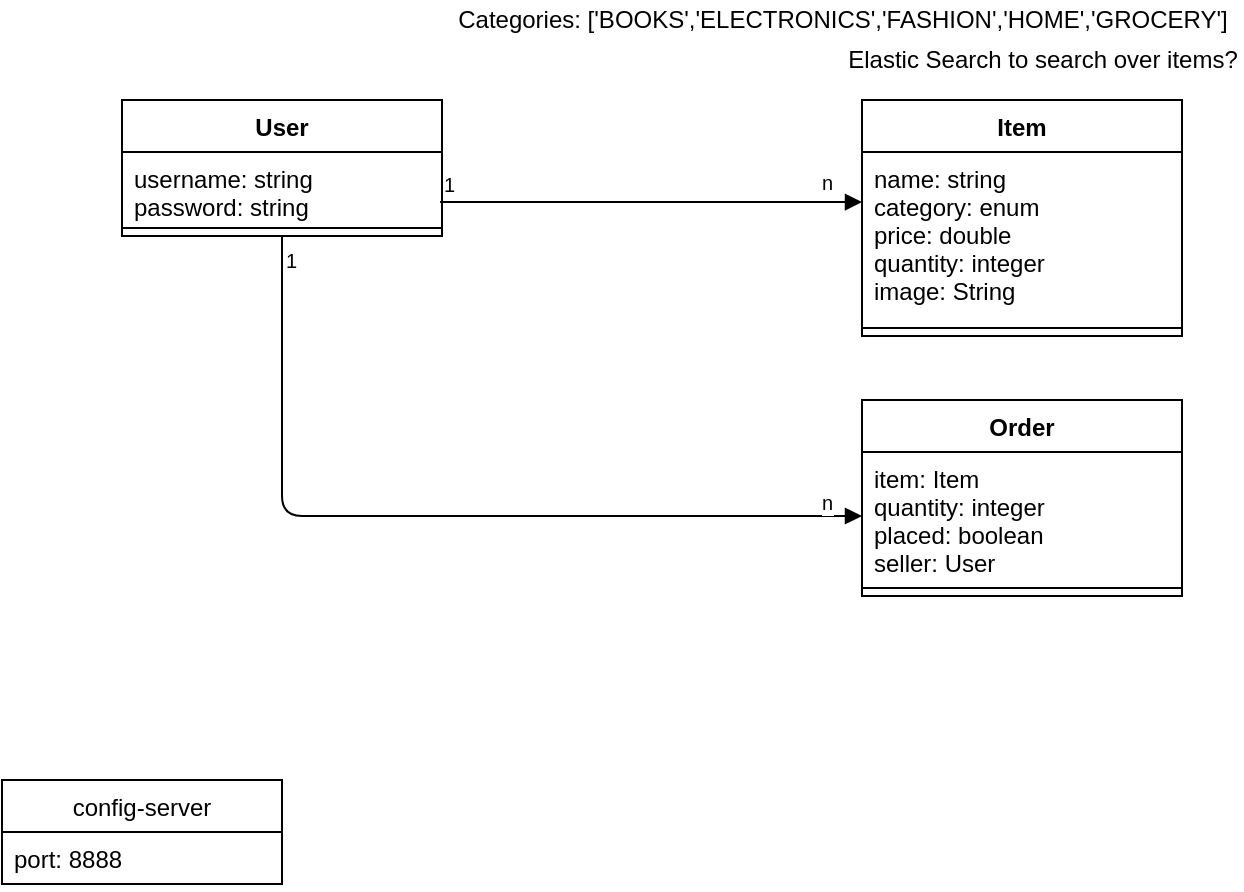 <mxfile version="13.0.3" type="device"><diagram id="C5RBs43oDa-KdzZeNtuy" name="Page-1"><mxGraphModel dx="1086" dy="806" grid="1" gridSize="10" guides="1" tooltips="1" connect="1" arrows="1" fold="1" page="1" pageScale="1" pageWidth="827" pageHeight="1169" math="0" shadow="0"><root><mxCell id="WIyWlLk6GJQsqaUBKTNV-0"/><mxCell id="WIyWlLk6GJQsqaUBKTNV-1" parent="WIyWlLk6GJQsqaUBKTNV-0"/><mxCell id="FjE1SUlaur0-QF-V3T-m-14" value="" style="endArrow=block;endFill=1;html=1;edgeStyle=orthogonalEdgeStyle;align=left;verticalAlign=top;entryX=0;entryY=0.298;entryDx=0;entryDy=0;exitX=0.994;exitY=0.735;exitDx=0;exitDy=0;exitPerimeter=0;entryPerimeter=0;" parent="WIyWlLk6GJQsqaUBKTNV-1" source="FjE1SUlaur0-QF-V3T-m-6" target="FjE1SUlaur0-QF-V3T-m-1" edge="1"><mxGeometry x="-1" relative="1" as="geometry"><mxPoint x="330" y="150" as="sourcePoint"/><mxPoint x="490" y="150" as="targetPoint"/></mxGeometry></mxCell><mxCell id="FjE1SUlaur0-QF-V3T-m-15" value="1" style="resizable=0;html=1;align=left;verticalAlign=bottom;labelBackgroundColor=#ffffff;fontSize=10;" parent="FjE1SUlaur0-QF-V3T-m-14" connectable="0" vertex="1"><mxGeometry x="-1" relative="1" as="geometry"/></mxCell><mxCell id="FjE1SUlaur0-QF-V3T-m-23" value="" style="endArrow=block;endFill=1;html=1;edgeStyle=orthogonalEdgeStyle;align=left;verticalAlign=top;entryX=0;entryY=0.5;entryDx=0;entryDy=0;exitX=0.5;exitY=1;exitDx=0;exitDy=0;" parent="WIyWlLk6GJQsqaUBKTNV-1" source="FjE1SUlaur0-QF-V3T-m-5" target="FjE1SUlaur0-QF-V3T-m-18" edge="1"><mxGeometry x="-1" relative="1" as="geometry"><mxPoint x="240" y="190" as="sourcePoint"/><mxPoint x="490" y="410" as="targetPoint"/></mxGeometry></mxCell><mxCell id="FjE1SUlaur0-QF-V3T-m-24" value="1" style="resizable=0;html=1;align=left;verticalAlign=bottom;labelBackgroundColor=#ffffff;fontSize=10;" parent="FjE1SUlaur0-QF-V3T-m-23" connectable="0" vertex="1"><mxGeometry x="-1" relative="1" as="geometry"><mxPoint y="20" as="offset"/></mxGeometry></mxCell><mxCell id="FjE1SUlaur0-QF-V3T-m-5" value="User" style="swimlane;fontStyle=1;align=center;verticalAlign=top;childLayout=stackLayout;horizontal=1;startSize=26;horizontalStack=0;resizeParent=1;resizeParentMax=0;resizeLast=0;collapsible=1;marginBottom=0;" parent="WIyWlLk6GJQsqaUBKTNV-1" vertex="1"><mxGeometry x="160" y="100" width="160" height="68" as="geometry"/></mxCell><mxCell id="FjE1SUlaur0-QF-V3T-m-6" value="username: string&#10;password: string" style="text;strokeColor=none;fillColor=none;align=left;verticalAlign=top;spacingLeft=4;spacingRight=4;overflow=hidden;rotatable=0;points=[[0,0.5],[1,0.5]];portConstraint=eastwest;" parent="FjE1SUlaur0-QF-V3T-m-5" vertex="1"><mxGeometry y="26" width="160" height="34" as="geometry"/></mxCell><mxCell id="FjE1SUlaur0-QF-V3T-m-7" value="" style="line;strokeWidth=1;fillColor=none;align=left;verticalAlign=middle;spacingTop=-1;spacingLeft=3;spacingRight=3;rotatable=0;labelPosition=right;points=[];portConstraint=eastwest;" parent="FjE1SUlaur0-QF-V3T-m-5" vertex="1"><mxGeometry y="60" width="160" height="8" as="geometry"/></mxCell><mxCell id="FjE1SUlaur0-QF-V3T-m-32" value="n" style="resizable=0;html=1;align=left;verticalAlign=bottom;labelBackgroundColor=#ffffff;fontSize=10;" parent="WIyWlLk6GJQsqaUBKTNV-1" connectable="0" vertex="1"><mxGeometry x="500" y="310" as="geometry"><mxPoint x="8" y="-1" as="offset"/></mxGeometry></mxCell><mxCell id="FjE1SUlaur0-QF-V3T-m-17" value="Order" style="swimlane;fontStyle=1;align=center;verticalAlign=top;childLayout=stackLayout;horizontal=1;startSize=26;horizontalStack=0;resizeParent=1;resizeParentMax=0;resizeLast=0;collapsible=1;marginBottom=0;" parent="WIyWlLk6GJQsqaUBKTNV-1" vertex="1"><mxGeometry x="530" y="250" width="160" height="98" as="geometry"/></mxCell><mxCell id="FjE1SUlaur0-QF-V3T-m-18" value="item: Item&#10;quantity: integer&#10;placed: boolean&#10;seller: User" style="text;strokeColor=none;fillColor=none;align=left;verticalAlign=top;spacingLeft=4;spacingRight=4;overflow=hidden;rotatable=0;points=[[0,0.5],[1,0.5]];portConstraint=eastwest;" parent="FjE1SUlaur0-QF-V3T-m-17" vertex="1"><mxGeometry y="26" width="160" height="64" as="geometry"/></mxCell><mxCell id="FjE1SUlaur0-QF-V3T-m-19" value="" style="line;strokeWidth=1;fillColor=none;align=left;verticalAlign=middle;spacingTop=-1;spacingLeft=3;spacingRight=3;rotatable=0;labelPosition=right;points=[];portConstraint=eastwest;" parent="FjE1SUlaur0-QF-V3T-m-17" vertex="1"><mxGeometry y="90" width="160" height="8" as="geometry"/></mxCell><mxCell id="FjE1SUlaur0-QF-V3T-m-33" value="n" style="resizable=0;html=1;align=left;verticalAlign=bottom;labelBackgroundColor=#ffffff;fontSize=10;" parent="WIyWlLk6GJQsqaUBKTNV-1" connectable="0" vertex="1"><mxGeometry x="500" y="150" as="geometry"><mxPoint x="8" y="-1" as="offset"/></mxGeometry></mxCell><mxCell id="FjE1SUlaur0-QF-V3T-m-34" value="Elastic Search to search over items?" style="text;html=1;align=center;verticalAlign=middle;resizable=0;points=[];autosize=1;" parent="WIyWlLk6GJQsqaUBKTNV-1" vertex="1"><mxGeometry x="540" y="70" width="160" height="20" as="geometry"/></mxCell><mxCell id="FjE1SUlaur0-QF-V3T-m-0" value="Item" style="swimlane;fontStyle=1;align=center;verticalAlign=top;childLayout=stackLayout;horizontal=1;startSize=26;horizontalStack=0;resizeParent=1;resizeParentMax=0;resizeLast=0;collapsible=1;marginBottom=0;" parent="WIyWlLk6GJQsqaUBKTNV-1" vertex="1"><mxGeometry x="530" y="100" width="160" height="118" as="geometry"><mxRectangle x="460" y="120" width="60" height="26" as="alternateBounds"/></mxGeometry></mxCell><mxCell id="FjE1SUlaur0-QF-V3T-m-1" value="name: string&#10;category: enum&#10;price: double&#10;quantity: integer&#10;image: String" style="text;strokeColor=none;fillColor=none;align=left;verticalAlign=top;spacingLeft=4;spacingRight=4;overflow=hidden;rotatable=0;points=[[0,0.5],[1,0.5]];portConstraint=eastwest;" parent="FjE1SUlaur0-QF-V3T-m-0" vertex="1"><mxGeometry y="26" width="160" height="84" as="geometry"/></mxCell><mxCell id="FjE1SUlaur0-QF-V3T-m-2" value="" style="line;strokeWidth=1;fillColor=none;align=left;verticalAlign=middle;spacingTop=-1;spacingLeft=3;spacingRight=3;rotatable=0;labelPosition=right;points=[];portConstraint=eastwest;" parent="FjE1SUlaur0-QF-V3T-m-0" vertex="1"><mxGeometry y="110" width="160" height="8" as="geometry"/></mxCell><mxCell id="FjE1SUlaur0-QF-V3T-m-35" value="Categories: ['BOOKS','ELECTRONICS','FASHION','HOME','GROCERY']" style="text;html=1;align=center;verticalAlign=middle;resizable=0;points=[];autosize=1;" parent="WIyWlLk6GJQsqaUBKTNV-1" vertex="1"><mxGeometry x="320" y="50" width="400" height="20" as="geometry"/></mxCell><mxCell id="H-AfoGl9AMNyAtfFKFzZ-10" value="config-server" style="swimlane;fontStyle=0;childLayout=stackLayout;horizontal=1;startSize=26;fillColor=none;horizontalStack=0;resizeParent=1;resizeParentMax=0;resizeLast=0;collapsible=1;marginBottom=0;" vertex="1" parent="WIyWlLk6GJQsqaUBKTNV-1"><mxGeometry x="100" y="440" width="140" height="52" as="geometry"/></mxCell><mxCell id="H-AfoGl9AMNyAtfFKFzZ-11" value="port: 8888" style="text;strokeColor=none;fillColor=none;align=left;verticalAlign=top;spacingLeft=4;spacingRight=4;overflow=hidden;rotatable=0;points=[[0,0.5],[1,0.5]];portConstraint=eastwest;" vertex="1" parent="H-AfoGl9AMNyAtfFKFzZ-10"><mxGeometry y="26" width="140" height="26" as="geometry"/></mxCell></root></mxGraphModel></diagram></mxfile>